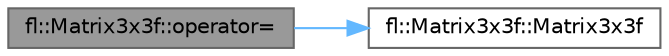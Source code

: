 digraph "fl::Matrix3x3f::operator="
{
 // INTERACTIVE_SVG=YES
 // LATEX_PDF_SIZE
  bgcolor="transparent";
  edge [fontname=Helvetica,fontsize=10,labelfontname=Helvetica,labelfontsize=10];
  node [fontname=Helvetica,fontsize=10,shape=box,height=0.2,width=0.4];
  rankdir="LR";
  Node1 [id="Node000001",label="fl::Matrix3x3f::operator=",height=0.2,width=0.4,color="gray40", fillcolor="grey60", style="filled", fontcolor="black",tooltip=" "];
  Node1 -> Node2 [id="edge1_Node000001_Node000002",color="steelblue1",style="solid",tooltip=" "];
  Node2 [id="Node000002",label="fl::Matrix3x3f::Matrix3x3f",height=0.2,width=0.4,color="grey40", fillcolor="white", style="filled",URL="$d3/d54/structfl_1_1_matrix3x3f_ab7c5a2d3561b4eb0517a8353a69a23d8.html#ab7c5a2d3561b4eb0517a8353a69a23d8",tooltip=" "];
}
